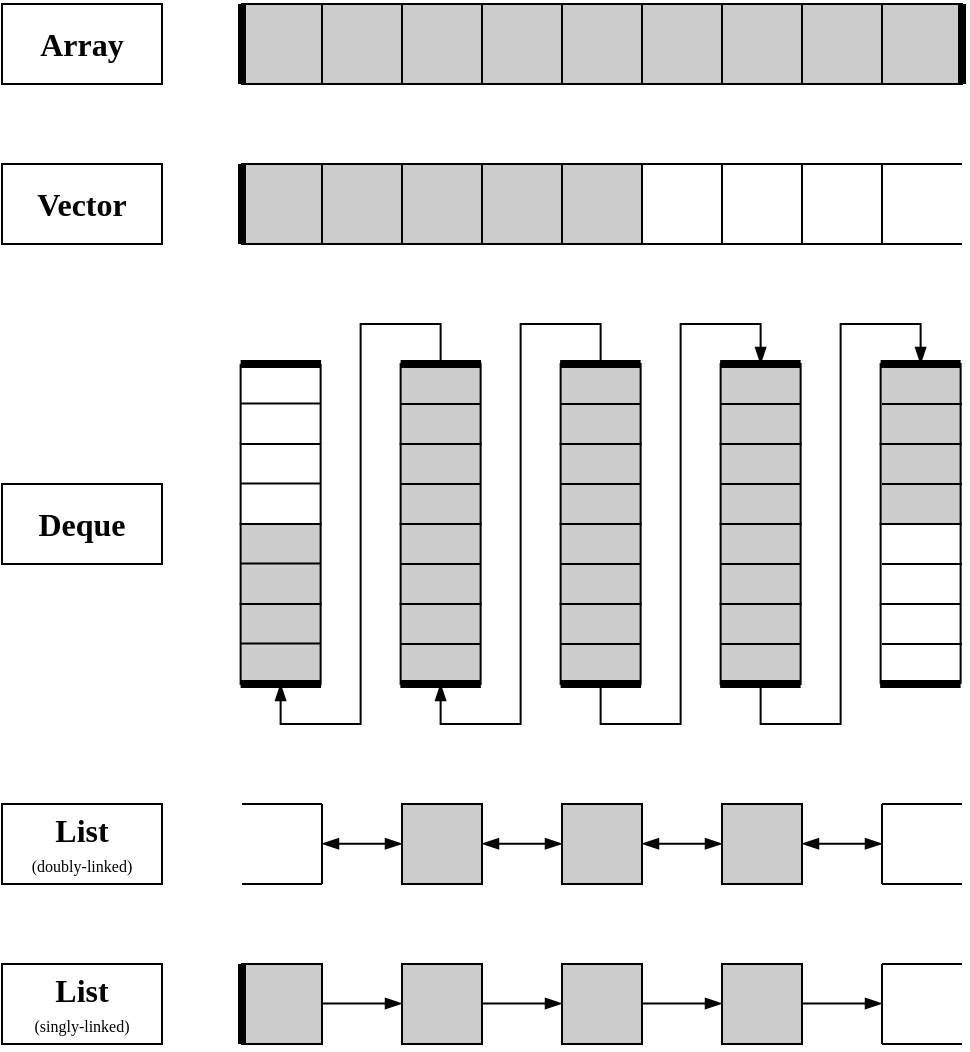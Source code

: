 <mxfile version="24.2.5" type="device">
  <diagram name="Страница — 1" id="bzWkF0cimZTReQdqwtJ3">
    <mxGraphModel dx="989" dy="538" grid="0" gridSize="10" guides="1" tooltips="1" connect="1" arrows="1" fold="1" page="1" pageScale="1" pageWidth="827" pageHeight="1169" math="0" shadow="0">
      <root>
        <mxCell id="0" />
        <mxCell id="1" parent="0" />
        <mxCell id="v_8LGt5vR6UrCHvISSMG-9" value="" style="rounded=0;whiteSpace=wrap;html=1;fillColor=#CCCCCC;" parent="1" vertex="1">
          <mxGeometry x="200" y="200" width="40" height="40" as="geometry" />
        </mxCell>
        <mxCell id="v_8LGt5vR6UrCHvISSMG-10" value="" style="rounded=0;whiteSpace=wrap;html=1;fillColor=#CCCCCC;" parent="1" vertex="1">
          <mxGeometry x="240" y="200" width="40" height="40" as="geometry" />
        </mxCell>
        <mxCell id="v_8LGt5vR6UrCHvISSMG-11" value="" style="rounded=0;whiteSpace=wrap;html=1;fillColor=#CCCCCC;" parent="1" vertex="1">
          <mxGeometry x="280" y="200" width="40" height="40" as="geometry" />
        </mxCell>
        <mxCell id="v_8LGt5vR6UrCHvISSMG-12" value="" style="rounded=0;whiteSpace=wrap;html=1;fillColor=#CCCCCC;" parent="1" vertex="1">
          <mxGeometry x="320" y="200" width="40" height="40" as="geometry" />
        </mxCell>
        <mxCell id="v_8LGt5vR6UrCHvISSMG-13" value="" style="rounded=0;whiteSpace=wrap;html=1;fillColor=none;" parent="1" vertex="1">
          <mxGeometry x="360" y="200" width="40" height="40" as="geometry" />
        </mxCell>
        <mxCell id="v_8LGt5vR6UrCHvISSMG-14" value="" style="rounded=0;whiteSpace=wrap;html=1;fillColor=none;" parent="1" vertex="1">
          <mxGeometry x="400" y="200" width="40" height="40" as="geometry" />
        </mxCell>
        <mxCell id="v_8LGt5vR6UrCHvISSMG-15" value="" style="rounded=0;whiteSpace=wrap;html=1;fillColor=none;" parent="1" vertex="1">
          <mxGeometry x="440" y="200" width="40" height="40" as="geometry" />
        </mxCell>
        <mxCell id="v_8LGt5vR6UrCHvISSMG-18" value="" style="rounded=0;whiteSpace=wrap;html=1;fillColor=#CCCCCC;" parent="1" vertex="1">
          <mxGeometry x="200" y="120" width="40" height="40" as="geometry" />
        </mxCell>
        <mxCell id="v_8LGt5vR6UrCHvISSMG-19" value="" style="rounded=0;whiteSpace=wrap;html=1;fillColor=#CCCCCC;" parent="1" vertex="1">
          <mxGeometry x="240" y="120" width="40" height="40" as="geometry" />
        </mxCell>
        <mxCell id="v_8LGt5vR6UrCHvISSMG-20" value="" style="rounded=0;whiteSpace=wrap;html=1;fillColor=#CCCCCC;" parent="1" vertex="1">
          <mxGeometry x="280" y="120" width="40" height="40" as="geometry" />
        </mxCell>
        <mxCell id="v_8LGt5vR6UrCHvISSMG-21" value="" style="rounded=0;whiteSpace=wrap;html=1;fillColor=#CCCCCC;" parent="1" vertex="1">
          <mxGeometry x="320" y="120" width="40" height="40" as="geometry" />
        </mxCell>
        <mxCell id="v_8LGt5vR6UrCHvISSMG-22" value="" style="rounded=0;whiteSpace=wrap;html=1;fillColor=#CCCCCC;" parent="1" vertex="1">
          <mxGeometry x="360" y="120" width="40" height="40" as="geometry" />
        </mxCell>
        <mxCell id="v_8LGt5vR6UrCHvISSMG-23" value="" style="rounded=0;whiteSpace=wrap;html=1;fillColor=#CCCCCC;" parent="1" vertex="1">
          <mxGeometry x="400" y="120" width="40" height="40" as="geometry" />
        </mxCell>
        <mxCell id="v_8LGt5vR6UrCHvISSMG-24" value="" style="rounded=0;whiteSpace=wrap;html=1;fillColor=#CCCCCC;" parent="1" vertex="1">
          <mxGeometry x="440" y="120" width="40" height="40" as="geometry" />
        </mxCell>
        <mxCell id="v_8LGt5vR6UrCHvISSMG-25" value="" style="rounded=0;whiteSpace=wrap;html=1;fillColor=#CCCCCC;" parent="1" vertex="1">
          <mxGeometry x="480" y="120" width="40" height="40" as="geometry" />
        </mxCell>
        <mxCell id="v_8LGt5vR6UrCHvISSMG-27" value="" style="rounded=0;whiteSpace=wrap;html=1;fillColor=#CCCCCC;" parent="1" vertex="1">
          <mxGeometry x="160" y="200" width="40" height="40" as="geometry" />
        </mxCell>
        <mxCell id="v_8LGt5vR6UrCHvISSMG-28" value="" style="rounded=0;whiteSpace=wrap;html=1;fillColor=#CCCCCC;" parent="1" vertex="1">
          <mxGeometry x="160" y="120" width="40" height="40" as="geometry" />
        </mxCell>
        <mxCell id="v_8LGt5vR6UrCHvISSMG-48" value="" style="rounded=0;whiteSpace=wrap;html=1;fillColor=#CCCCCC;" parent="1" vertex="1">
          <mxGeometry x="320" y="520" width="40" height="40" as="geometry" />
        </mxCell>
        <mxCell id="v_8LGt5vR6UrCHvISSMG-49" value="" style="rounded=0;whiteSpace=wrap;html=1;fillColor=#CCCCCC;" parent="1" vertex="1">
          <mxGeometry x="400" y="520" width="40" height="40" as="geometry" />
        </mxCell>
        <mxCell id="v_8LGt5vR6UrCHvISSMG-51" value="" style="rounded=0;whiteSpace=wrap;html=1;fillColor=#CCCCCC;" parent="1" vertex="1">
          <mxGeometry x="240" y="520" width="40" height="40" as="geometry" />
        </mxCell>
        <mxCell id="v_8LGt5vR6UrCHvISSMG-55" value="" style="endArrow=blockThin;html=1;rounded=0;exitX=0;exitY=0.25;exitDx=0;exitDy=0;endFill=1;startArrow=blockThin;startFill=1;" parent="1" edge="1">
          <mxGeometry width="50" height="50" relative="1" as="geometry">
            <mxPoint x="240" y="539.89" as="sourcePoint" />
            <mxPoint x="200" y="539.89" as="targetPoint" />
          </mxGeometry>
        </mxCell>
        <mxCell id="v_8LGt5vR6UrCHvISSMG-66" value="" style="rounded=0;whiteSpace=wrap;html=1;fillColor=#CCCCCC;" parent="1" vertex="1">
          <mxGeometry x="240" y="600" width="40" height="40" as="geometry" />
        </mxCell>
        <mxCell id="v_8LGt5vR6UrCHvISSMG-68" value="" style="rounded=0;whiteSpace=wrap;html=1;fillColor=#CCCCCC;" parent="1" vertex="1">
          <mxGeometry x="320" y="600" width="40" height="40" as="geometry" />
        </mxCell>
        <mxCell id="v_8LGt5vR6UrCHvISSMG-70" value="" style="rounded=0;whiteSpace=wrap;html=1;fillColor=#CCCCCC;" parent="1" vertex="1">
          <mxGeometry x="400" y="600" width="40" height="40" as="geometry" />
        </mxCell>
        <mxCell id="v_8LGt5vR6UrCHvISSMG-73" value="" style="rounded=0;whiteSpace=wrap;html=1;fillColor=#CCCCCC;" parent="1" vertex="1">
          <mxGeometry x="160" y="600" width="40" height="40" as="geometry" />
        </mxCell>
        <mxCell id="v_8LGt5vR6UrCHvISSMG-74" value="" style="endArrow=blockThin;html=1;rounded=0;exitX=1;exitY=0.5;exitDx=0;exitDy=0;endFill=1;" parent="1" edge="1">
          <mxGeometry width="50" height="50" relative="1" as="geometry">
            <mxPoint x="200" y="619.76" as="sourcePoint" />
            <mxPoint x="240" y="619.76" as="targetPoint" />
          </mxGeometry>
        </mxCell>
        <mxCell id="v_8LGt5vR6UrCHvISSMG-75" value="" style="endArrow=blockThin;html=1;rounded=0;exitX=1;exitY=0.5;exitDx=0;exitDy=0;endFill=1;" parent="1" edge="1">
          <mxGeometry width="50" height="50" relative="1" as="geometry">
            <mxPoint x="280" y="619.76" as="sourcePoint" />
            <mxPoint x="320" y="619.76" as="targetPoint" />
          </mxGeometry>
        </mxCell>
        <mxCell id="v_8LGt5vR6UrCHvISSMG-76" value="" style="endArrow=blockThin;html=1;rounded=0;exitX=1;exitY=0.5;exitDx=0;exitDy=0;endFill=1;" parent="1" edge="1">
          <mxGeometry width="50" height="50" relative="1" as="geometry">
            <mxPoint x="360" y="619.76" as="sourcePoint" />
            <mxPoint x="400" y="619.76" as="targetPoint" />
          </mxGeometry>
        </mxCell>
        <mxCell id="v_8LGt5vR6UrCHvISSMG-77" value="" style="endArrow=blockThin;html=1;rounded=0;exitX=1;exitY=0.5;exitDx=0;exitDy=0;endFill=1;" parent="1" edge="1">
          <mxGeometry width="50" height="50" relative="1" as="geometry">
            <mxPoint x="440" y="619.76" as="sourcePoint" />
            <mxPoint x="480" y="619.76" as="targetPoint" />
          </mxGeometry>
        </mxCell>
        <mxCell id="v_8LGt5vR6UrCHvISSMG-81" value="" style="endArrow=none;html=1;rounded=0;exitX=0;exitY=1;exitDx=0;exitDy=0;strokeWidth=4;" parent="1" edge="1">
          <mxGeometry width="50" height="50" relative="1" as="geometry">
            <mxPoint x="160" y="160" as="sourcePoint" />
            <mxPoint x="160" y="120" as="targetPoint" />
          </mxGeometry>
        </mxCell>
        <mxCell id="v_8LGt5vR6UrCHvISSMG-82" value="" style="endArrow=none;html=1;rounded=0;exitX=0;exitY=1;exitDx=0;exitDy=0;strokeWidth=4;" parent="1" edge="1">
          <mxGeometry width="50" height="50" relative="1" as="geometry">
            <mxPoint x="160" y="240" as="sourcePoint" />
            <mxPoint x="160" y="200" as="targetPoint" />
          </mxGeometry>
        </mxCell>
        <mxCell id="v_8LGt5vR6UrCHvISSMG-83" value="" style="endArrow=none;html=1;rounded=0;exitX=0;exitY=1;exitDx=0;exitDy=0;strokeWidth=4;" parent="1" edge="1">
          <mxGeometry width="50" height="50" relative="1" as="geometry">
            <mxPoint x="520" y="160" as="sourcePoint" />
            <mxPoint x="520" y="120" as="targetPoint" />
          </mxGeometry>
        </mxCell>
        <mxCell id="v_8LGt5vR6UrCHvISSMG-84" value="&lt;font size=&quot;1&quot; face=&quot;Verdana&quot;&gt;&lt;b style=&quot;font-size: 16px;&quot;&gt;Array&lt;/b&gt;&lt;/font&gt;" style="text;html=1;strokeColor=default;fillColor=none;align=center;verticalAlign=middle;whiteSpace=wrap;rounded=0;" parent="1" vertex="1">
          <mxGeometry x="40" y="120" width="80" height="40" as="geometry" />
        </mxCell>
        <mxCell id="v_8LGt5vR6UrCHvISSMG-85" value="&lt;font size=&quot;1&quot; face=&quot;Verdana&quot;&gt;&lt;b style=&quot;font-size: 16px;&quot;&gt;Vector&lt;/b&gt;&lt;/font&gt;" style="text;html=1;strokeColor=default;fillColor=none;align=center;verticalAlign=middle;whiteSpace=wrap;rounded=0;" parent="1" vertex="1">
          <mxGeometry x="40" y="200" width="80" height="40" as="geometry" />
        </mxCell>
        <mxCell id="v_8LGt5vR6UrCHvISSMG-86" value="&lt;font size=&quot;1&quot; face=&quot;Verdana&quot;&gt;&lt;b style=&quot;font-size: 16px;&quot;&gt;Deque&lt;/b&gt;&lt;/font&gt;" style="text;html=1;strokeColor=default;fillColor=none;align=center;verticalAlign=middle;whiteSpace=wrap;rounded=0;" parent="1" vertex="1">
          <mxGeometry x="40" y="360" width="80" height="40" as="geometry" />
        </mxCell>
        <mxCell id="v_8LGt5vR6UrCHvISSMG-87" value="&lt;font style=&quot;&quot; face=&quot;Verdana&quot;&gt;&lt;span style=&quot;font-size: 16px; font-weight: bold;&quot;&gt;List&lt;/span&gt;&lt;br&gt;&lt;font style=&quot;font-size: 8px;&quot;&gt;(doubly-linked)&lt;/font&gt;&lt;br&gt;&lt;/font&gt;" style="text;html=1;strokeColor=default;fillColor=none;align=center;verticalAlign=middle;whiteSpace=wrap;rounded=0;" parent="1" vertex="1">
          <mxGeometry x="40" y="520" width="80" height="40" as="geometry" />
        </mxCell>
        <mxCell id="v_8LGt5vR6UrCHvISSMG-88" value="&lt;font style=&quot;&quot; face=&quot;Verdana&quot;&gt;&lt;b style=&quot;font-size: 16px;&quot;&gt;List&lt;/b&gt;&lt;br&gt;&lt;font style=&quot;font-size: 8px;&quot;&gt;(singly-linked)&lt;/font&gt;&lt;br&gt;&lt;/font&gt;" style="text;html=1;strokeColor=default;fillColor=none;align=center;verticalAlign=middle;whiteSpace=wrap;rounded=0;" parent="1" vertex="1">
          <mxGeometry x="40" y="600" width="80" height="40" as="geometry" />
        </mxCell>
        <mxCell id="v_8LGt5vR6UrCHvISSMG-89" value="" style="endArrow=none;html=1;rounded=0;exitX=1;exitY=0;exitDx=0;exitDy=0;" parent="1" source="v_8LGt5vR6UrCHvISSMG-15" edge="1">
          <mxGeometry width="50" height="50" relative="1" as="geometry">
            <mxPoint x="510" y="230" as="sourcePoint" />
            <mxPoint x="520" y="200" as="targetPoint" />
          </mxGeometry>
        </mxCell>
        <mxCell id="v_8LGt5vR6UrCHvISSMG-90" value="" style="endArrow=none;html=1;rounded=0;exitX=1;exitY=0;exitDx=0;exitDy=0;" parent="1" edge="1">
          <mxGeometry width="50" height="50" relative="1" as="geometry">
            <mxPoint x="480" y="240" as="sourcePoint" />
            <mxPoint x="520" y="240" as="targetPoint" />
          </mxGeometry>
        </mxCell>
        <mxCell id="v_8LGt5vR6UrCHvISSMG-96" value="" style="endArrow=none;html=1;rounded=0;exitX=1;exitY=0;exitDx=0;exitDy=0;" parent="1" edge="1">
          <mxGeometry width="50" height="50" relative="1" as="geometry">
            <mxPoint x="480" y="520" as="sourcePoint" />
            <mxPoint x="520" y="520" as="targetPoint" />
          </mxGeometry>
        </mxCell>
        <mxCell id="v_8LGt5vR6UrCHvISSMG-97" value="" style="endArrow=none;html=1;rounded=0;exitX=1;exitY=0;exitDx=0;exitDy=0;" parent="1" edge="1">
          <mxGeometry width="50" height="50" relative="1" as="geometry">
            <mxPoint x="480" y="560" as="sourcePoint" />
            <mxPoint x="520" y="560" as="targetPoint" />
          </mxGeometry>
        </mxCell>
        <mxCell id="v_8LGt5vR6UrCHvISSMG-98" value="" style="endArrow=none;html=1;rounded=0;exitX=1;exitY=0;exitDx=0;exitDy=0;" parent="1" edge="1">
          <mxGeometry width="50" height="50" relative="1" as="geometry">
            <mxPoint x="160" y="520" as="sourcePoint" />
            <mxPoint x="200" y="520" as="targetPoint" />
          </mxGeometry>
        </mxCell>
        <mxCell id="v_8LGt5vR6UrCHvISSMG-99" value="" style="endArrow=none;html=1;rounded=0;exitX=1;exitY=0;exitDx=0;exitDy=0;" parent="1" edge="1">
          <mxGeometry width="50" height="50" relative="1" as="geometry">
            <mxPoint x="160" y="560" as="sourcePoint" />
            <mxPoint x="200" y="560" as="targetPoint" />
          </mxGeometry>
        </mxCell>
        <mxCell id="v_8LGt5vR6UrCHvISSMG-100" value="" style="endArrow=none;html=1;rounded=0;" parent="1" edge="1">
          <mxGeometry width="50" height="50" relative="1" as="geometry">
            <mxPoint x="200" y="520" as="sourcePoint" />
            <mxPoint x="200" y="560" as="targetPoint" />
          </mxGeometry>
        </mxCell>
        <mxCell id="v_8LGt5vR6UrCHvISSMG-101" value="" style="endArrow=none;html=1;rounded=0;" parent="1" edge="1">
          <mxGeometry width="50" height="50" relative="1" as="geometry">
            <mxPoint x="480" y="560" as="sourcePoint" />
            <mxPoint x="480" y="520" as="targetPoint" />
          </mxGeometry>
        </mxCell>
        <mxCell id="v_8LGt5vR6UrCHvISSMG-102" value="" style="endArrow=none;html=1;rounded=0;exitX=1;exitY=0;exitDx=0;exitDy=0;" parent="1" edge="1">
          <mxGeometry width="50" height="50" relative="1" as="geometry">
            <mxPoint x="480" y="600" as="sourcePoint" />
            <mxPoint x="520" y="600" as="targetPoint" />
          </mxGeometry>
        </mxCell>
        <mxCell id="v_8LGt5vR6UrCHvISSMG-103" value="" style="endArrow=none;html=1;rounded=0;exitX=1;exitY=0;exitDx=0;exitDy=0;" parent="1" edge="1">
          <mxGeometry width="50" height="50" relative="1" as="geometry">
            <mxPoint x="480" y="640" as="sourcePoint" />
            <mxPoint x="520" y="640" as="targetPoint" />
          </mxGeometry>
        </mxCell>
        <mxCell id="v_8LGt5vR6UrCHvISSMG-104" value="" style="endArrow=none;html=1;rounded=0;" parent="1" edge="1">
          <mxGeometry width="50" height="50" relative="1" as="geometry">
            <mxPoint x="480" y="640" as="sourcePoint" />
            <mxPoint x="480" y="600" as="targetPoint" />
          </mxGeometry>
        </mxCell>
        <mxCell id="v_8LGt5vR6UrCHvISSMG-126" value="" style="endArrow=blockThin;html=1;rounded=0;exitX=0.5;exitY=0;exitDx=0;exitDy=0;endFill=1;entryX=0.5;entryY=1;entryDx=0;entryDy=0;" parent="1" edge="1">
          <mxGeometry width="50" height="50" relative="1" as="geometry">
            <mxPoint x="339.31" y="300" as="sourcePoint" />
            <mxPoint x="259.31" y="460" as="targetPoint" />
            <Array as="points">
              <mxPoint x="339.31" y="280" />
              <mxPoint x="299.31" y="280" />
              <mxPoint x="299.31" y="440" />
              <mxPoint x="299.31" y="480" />
              <mxPoint x="259.31" y="480" />
            </Array>
          </mxGeometry>
        </mxCell>
        <mxCell id="v_8LGt5vR6UrCHvISSMG-127" value="" style="endArrow=blockThin;html=1;rounded=0;entryX=0.5;entryY=0;entryDx=0;entryDy=0;endFill=1;exitX=0.5;exitY=1;exitDx=0;exitDy=0;" parent="1" edge="1">
          <mxGeometry width="50" height="50" relative="1" as="geometry">
            <mxPoint x="339.31" y="460" as="sourcePoint" />
            <mxPoint x="419.31" y="300" as="targetPoint" />
            <Array as="points">
              <mxPoint x="339.31" y="480" />
              <mxPoint x="379.31" y="480" />
              <mxPoint x="379.31" y="280" />
              <mxPoint x="419.31" y="280" />
            </Array>
          </mxGeometry>
        </mxCell>
        <mxCell id="v_8LGt5vR6UrCHvISSMG-134" value="" style="rounded=0;whiteSpace=wrap;html=1;fillColor=#CCCCCC;" parent="1" vertex="1">
          <mxGeometry x="399.31" y="300" width="40" height="40" as="geometry" />
        </mxCell>
        <mxCell id="v_8LGt5vR6UrCHvISSMG-138" value="" style="rounded=0;whiteSpace=wrap;html=1;fillColor=#CCCCCC;" parent="1" vertex="1">
          <mxGeometry x="399.31" y="340" width="40" height="40" as="geometry" />
        </mxCell>
        <mxCell id="v_8LGt5vR6UrCHvISSMG-139" value="" style="rounded=0;whiteSpace=wrap;html=1;fillColor=#CCCCCC;" parent="1" vertex="1">
          <mxGeometry x="399.31" y="380" width="40" height="40" as="geometry" />
        </mxCell>
        <mxCell id="v_8LGt5vR6UrCHvISSMG-140" value="" style="rounded=0;whiteSpace=wrap;html=1;fillColor=#CCCCCC;" parent="1" vertex="1">
          <mxGeometry x="399.31" y="420" width="40" height="40" as="geometry" />
        </mxCell>
        <mxCell id="v_8LGt5vR6UrCHvISSMG-141" value="" style="rounded=0;whiteSpace=wrap;html=1;fillColor=#CCCCCC;" parent="1" vertex="1">
          <mxGeometry x="319.31" y="300" width="40" height="40" as="geometry" />
        </mxCell>
        <mxCell id="v_8LGt5vR6UrCHvISSMG-142" value="" style="rounded=0;whiteSpace=wrap;html=1;fillColor=#CCCCCC;" parent="1" vertex="1">
          <mxGeometry x="319.31" y="340" width="40" height="40" as="geometry" />
        </mxCell>
        <mxCell id="v_8LGt5vR6UrCHvISSMG-143" value="" style="rounded=0;whiteSpace=wrap;html=1;fillColor=#CCCCCC;" parent="1" vertex="1">
          <mxGeometry x="319.31" y="380" width="40" height="40" as="geometry" />
        </mxCell>
        <mxCell id="v_8LGt5vR6UrCHvISSMG-144" value="" style="rounded=0;whiteSpace=wrap;html=1;fillColor=#CCCCCC;" parent="1" vertex="1">
          <mxGeometry x="319.31" y="420" width="40" height="40" as="geometry" />
        </mxCell>
        <mxCell id="v_8LGt5vR6UrCHvISSMG-145" value="" style="rounded=0;whiteSpace=wrap;html=1;fillColor=#CCCCCC;" parent="1" vertex="1">
          <mxGeometry x="239.31" y="300" width="40" height="40" as="geometry" />
        </mxCell>
        <mxCell id="v_8LGt5vR6UrCHvISSMG-146" value="" style="rounded=0;whiteSpace=wrap;html=1;fillColor=#CCCCCC;" parent="1" vertex="1">
          <mxGeometry x="239.31" y="340" width="40" height="40" as="geometry" />
        </mxCell>
        <mxCell id="v_8LGt5vR6UrCHvISSMG-147" value="" style="rounded=0;whiteSpace=wrap;html=1;fillColor=#CCCCCC;" parent="1" vertex="1">
          <mxGeometry x="239.31" y="380" width="40" height="40" as="geometry" />
        </mxCell>
        <mxCell id="v_8LGt5vR6UrCHvISSMG-148" value="" style="rounded=0;whiteSpace=wrap;html=1;fillColor=#CCCCCC;" parent="1" vertex="1">
          <mxGeometry x="239.31" y="420" width="40" height="40" as="geometry" />
        </mxCell>
        <mxCell id="v_8LGt5vR6UrCHvISSMG-149" value="" style="rounded=0;whiteSpace=wrap;html=1;fillColor=#CCCCCC;" parent="1" vertex="1">
          <mxGeometry x="479.31" y="300" width="40" height="40" as="geometry" />
        </mxCell>
        <mxCell id="v_8LGt5vR6UrCHvISSMG-150" value="" style="rounded=0;whiteSpace=wrap;html=1;fillColor=#CCCCCC;" parent="1" vertex="1">
          <mxGeometry x="479.31" y="340" width="40" height="40" as="geometry" />
        </mxCell>
        <mxCell id="v_8LGt5vR6UrCHvISSMG-151" value="" style="rounded=0;whiteSpace=wrap;html=1;fillColor=none;" parent="1" vertex="1">
          <mxGeometry x="479.31" y="380" width="40" height="40" as="geometry" />
        </mxCell>
        <mxCell id="v_8LGt5vR6UrCHvISSMG-154" value="" style="rounded=0;whiteSpace=wrap;html=1;fillColor=none;" parent="1" vertex="1">
          <mxGeometry x="159.31" y="340" width="40" height="40" as="geometry" />
        </mxCell>
        <mxCell id="v_8LGt5vR6UrCHvISSMG-155" value="" style="rounded=0;whiteSpace=wrap;html=1;fillColor=#CCCCCC;" parent="1" vertex="1">
          <mxGeometry x="159.31" y="380" width="40" height="40" as="geometry" />
        </mxCell>
        <mxCell id="v_8LGt5vR6UrCHvISSMG-156" value="" style="rounded=0;whiteSpace=wrap;html=1;fillColor=#CCCCCC;" parent="1" vertex="1">
          <mxGeometry x="159.31" y="420" width="40" height="40" as="geometry" />
        </mxCell>
        <mxCell id="v_8LGt5vR6UrCHvISSMG-157" value="" style="endArrow=none;html=1;rounded=0;exitX=0;exitY=0;exitDx=0;exitDy=0;" parent="1" source="v_8LGt5vR6UrCHvISSMG-154" edge="1">
          <mxGeometry width="50" height="50" relative="1" as="geometry">
            <mxPoint x="129.31" y="320" as="sourcePoint" />
            <mxPoint x="159.31" y="300" as="targetPoint" />
          </mxGeometry>
        </mxCell>
        <mxCell id="v_8LGt5vR6UrCHvISSMG-158" value="" style="endArrow=none;html=1;rounded=0;exitX=0;exitY=0;exitDx=0;exitDy=0;" parent="1" edge="1">
          <mxGeometry width="50" height="50" relative="1" as="geometry">
            <mxPoint x="199.31" y="340" as="sourcePoint" />
            <mxPoint x="199.31" y="300" as="targetPoint" />
          </mxGeometry>
        </mxCell>
        <mxCell id="v_8LGt5vR6UrCHvISSMG-159" value="" style="endArrow=none;html=1;rounded=0;exitX=0;exitY=0;exitDx=0;exitDy=0;" parent="1" edge="1">
          <mxGeometry width="50" height="50" relative="1" as="geometry">
            <mxPoint x="479.31" y="460" as="sourcePoint" />
            <mxPoint x="479.31" y="420" as="targetPoint" />
          </mxGeometry>
        </mxCell>
        <mxCell id="v_8LGt5vR6UrCHvISSMG-160" value="" style="endArrow=none;html=1;rounded=0;exitX=0;exitY=0;exitDx=0;exitDy=0;" parent="1" edge="1">
          <mxGeometry width="50" height="50" relative="1" as="geometry">
            <mxPoint x="519.31" y="460" as="sourcePoint" />
            <mxPoint x="519.31" y="420" as="targetPoint" />
          </mxGeometry>
        </mxCell>
        <mxCell id="v_8LGt5vR6UrCHvISSMG-161" value="" style="endArrow=blockThin;html=1;rounded=0;exitX=0.5;exitY=0;exitDx=0;exitDy=0;endFill=1;entryX=0.5;entryY=1;entryDx=0;entryDy=0;" parent="1" edge="1">
          <mxGeometry width="50" height="50" relative="1" as="geometry">
            <mxPoint x="259.31" y="300" as="sourcePoint" />
            <mxPoint x="179.31" y="460" as="targetPoint" />
            <Array as="points">
              <mxPoint x="259.31" y="280" />
              <mxPoint x="219.31" y="280" />
              <mxPoint x="219.31" y="440" />
              <mxPoint x="219.31" y="480" />
              <mxPoint x="179.31" y="480" />
            </Array>
          </mxGeometry>
        </mxCell>
        <mxCell id="v_8LGt5vR6UrCHvISSMG-162" value="" style="endArrow=blockThin;html=1;rounded=0;entryX=0.5;entryY=0;entryDx=0;entryDy=0;endFill=1;exitX=0.5;exitY=1;exitDx=0;exitDy=0;" parent="1" edge="1">
          <mxGeometry width="50" height="50" relative="1" as="geometry">
            <mxPoint x="419.31" y="460" as="sourcePoint" />
            <mxPoint x="499.31" y="300" as="targetPoint" />
            <Array as="points">
              <mxPoint x="419.31" y="480" />
              <mxPoint x="459.31" y="480" />
              <mxPoint x="459.31" y="280" />
              <mxPoint x="499.31" y="280" />
            </Array>
          </mxGeometry>
        </mxCell>
        <mxCell id="v_8LGt5vR6UrCHvISSMG-163" value="" style="endArrow=none;html=1;rounded=0;exitX=0;exitY=1;exitDx=0;exitDy=0;strokeWidth=4;" parent="1" edge="1">
          <mxGeometry width="50" height="50" relative="1" as="geometry">
            <mxPoint x="239.31" y="300" as="sourcePoint" />
            <mxPoint x="279.55" y="300" as="targetPoint" />
          </mxGeometry>
        </mxCell>
        <mxCell id="v_8LGt5vR6UrCHvISSMG-164" value="" style="endArrow=none;html=1;rounded=0;exitX=0;exitY=1;exitDx=0;exitDy=0;strokeWidth=4;" parent="1" edge="1">
          <mxGeometry width="50" height="50" relative="1" as="geometry">
            <mxPoint x="319.07" y="300" as="sourcePoint" />
            <mxPoint x="359.31" y="300" as="targetPoint" />
          </mxGeometry>
        </mxCell>
        <mxCell id="v_8LGt5vR6UrCHvISSMG-165" value="" style="endArrow=none;html=1;rounded=0;exitX=0;exitY=1;exitDx=0;exitDy=0;strokeWidth=4;" parent="1" edge="1">
          <mxGeometry width="50" height="50" relative="1" as="geometry">
            <mxPoint x="399.07" y="300" as="sourcePoint" />
            <mxPoint x="439.31" y="300" as="targetPoint" />
          </mxGeometry>
        </mxCell>
        <mxCell id="v_8LGt5vR6UrCHvISSMG-166" value="" style="endArrow=none;html=1;rounded=0;exitX=0;exitY=0;exitDx=0;exitDy=0;strokeWidth=4;entryX=1;entryY=0;entryDx=0;entryDy=0;" parent="1" source="v_8LGt5vR6UrCHvISSMG-149" target="v_8LGt5vR6UrCHvISSMG-149" edge="1">
          <mxGeometry width="50" height="50" relative="1" as="geometry">
            <mxPoint x="510" y="280" as="sourcePoint" />
            <mxPoint x="550.24" y="280" as="targetPoint" />
          </mxGeometry>
        </mxCell>
        <mxCell id="v_8LGt5vR6UrCHvISSMG-167" value="" style="endArrow=none;html=1;rounded=0;exitX=0;exitY=1;exitDx=0;exitDy=0;strokeWidth=4;" parent="1" edge="1">
          <mxGeometry width="50" height="50" relative="1" as="geometry">
            <mxPoint x="239.19" y="460" as="sourcePoint" />
            <mxPoint x="279.43" y="460" as="targetPoint" />
          </mxGeometry>
        </mxCell>
        <mxCell id="v_8LGt5vR6UrCHvISSMG-168" value="" style="endArrow=none;html=1;rounded=0;exitX=0;exitY=1;exitDx=0;exitDy=0;strokeWidth=4;" parent="1" edge="1">
          <mxGeometry width="50" height="50" relative="1" as="geometry">
            <mxPoint x="319.31" y="460" as="sourcePoint" />
            <mxPoint x="359.55" y="460" as="targetPoint" />
          </mxGeometry>
        </mxCell>
        <mxCell id="v_8LGt5vR6UrCHvISSMG-169" value="" style="endArrow=none;html=1;rounded=0;exitX=0;exitY=1;exitDx=0;exitDy=0;strokeWidth=4;" parent="1" edge="1">
          <mxGeometry width="50" height="50" relative="1" as="geometry">
            <mxPoint x="399.07" y="460" as="sourcePoint" />
            <mxPoint x="439.31" y="460" as="targetPoint" />
          </mxGeometry>
        </mxCell>
        <mxCell id="v_8LGt5vR6UrCHvISSMG-170" value="" style="endArrow=none;html=1;rounded=0;exitX=0;exitY=1;exitDx=0;exitDy=0;strokeWidth=4;" parent="1" edge="1">
          <mxGeometry width="50" height="50" relative="1" as="geometry">
            <mxPoint x="479.07" y="460" as="sourcePoint" />
            <mxPoint x="519.31" y="460" as="targetPoint" />
          </mxGeometry>
        </mxCell>
        <mxCell id="v_8LGt5vR6UrCHvISSMG-171" value="" style="endArrow=none;html=1;rounded=0;exitX=0;exitY=1;exitDx=0;exitDy=0;strokeWidth=4;" parent="1" edge="1">
          <mxGeometry width="50" height="50" relative="1" as="geometry">
            <mxPoint x="159.31" y="460" as="sourcePoint" />
            <mxPoint x="199.55" y="460" as="targetPoint" />
          </mxGeometry>
        </mxCell>
        <mxCell id="v_8LGt5vR6UrCHvISSMG-172" value="" style="endArrow=none;html=1;rounded=0;exitX=0;exitY=1;exitDx=0;exitDy=0;strokeWidth=4;" parent="1" edge="1">
          <mxGeometry width="50" height="50" relative="1" as="geometry">
            <mxPoint x="159.31" y="300" as="sourcePoint" />
            <mxPoint x="199.55" y="300" as="targetPoint" />
          </mxGeometry>
        </mxCell>
        <mxCell id="v_8LGt5vR6UrCHvISSMG-173" value="" style="endArrow=none;html=1;rounded=0;" parent="1" edge="1">
          <mxGeometry width="50" height="50" relative="1" as="geometry">
            <mxPoint x="159.31" y="319.76" as="sourcePoint" />
            <mxPoint x="199.31" y="319.76" as="targetPoint" />
          </mxGeometry>
        </mxCell>
        <mxCell id="v_8LGt5vR6UrCHvISSMG-174" value="" style="endArrow=none;html=1;rounded=0;" parent="1" edge="1">
          <mxGeometry width="50" height="50" relative="1" as="geometry">
            <mxPoint x="159.31" y="359.76" as="sourcePoint" />
            <mxPoint x="199.31" y="359.76" as="targetPoint" />
          </mxGeometry>
        </mxCell>
        <mxCell id="v_8LGt5vR6UrCHvISSMG-175" value="" style="endArrow=none;html=1;rounded=0;" parent="1" edge="1">
          <mxGeometry width="50" height="50" relative="1" as="geometry">
            <mxPoint x="159.31" y="399.76" as="sourcePoint" />
            <mxPoint x="199.31" y="399.76" as="targetPoint" />
          </mxGeometry>
        </mxCell>
        <mxCell id="v_8LGt5vR6UrCHvISSMG-176" value="" style="endArrow=none;html=1;rounded=0;" parent="1" edge="1">
          <mxGeometry width="50" height="50" relative="1" as="geometry">
            <mxPoint x="159.31" y="439.76" as="sourcePoint" />
            <mxPoint x="199.31" y="439.76" as="targetPoint" />
          </mxGeometry>
        </mxCell>
        <mxCell id="v_8LGt5vR6UrCHvISSMG-177" value="" style="endArrow=none;html=1;rounded=0;" parent="1" edge="1">
          <mxGeometry width="50" height="50" relative="1" as="geometry">
            <mxPoint x="239.31" y="320" as="sourcePoint" />
            <mxPoint x="279.31" y="320" as="targetPoint" />
          </mxGeometry>
        </mxCell>
        <mxCell id="v_8LGt5vR6UrCHvISSMG-178" value="" style="endArrow=none;html=1;rounded=0;" parent="1" edge="1">
          <mxGeometry width="50" height="50" relative="1" as="geometry">
            <mxPoint x="239.31" y="360" as="sourcePoint" />
            <mxPoint x="279.31" y="360" as="targetPoint" />
          </mxGeometry>
        </mxCell>
        <mxCell id="v_8LGt5vR6UrCHvISSMG-179" value="" style="endArrow=none;html=1;rounded=0;" parent="1" edge="1">
          <mxGeometry width="50" height="50" relative="1" as="geometry">
            <mxPoint x="239.31" y="400" as="sourcePoint" />
            <mxPoint x="279.31" y="400" as="targetPoint" />
          </mxGeometry>
        </mxCell>
        <mxCell id="v_8LGt5vR6UrCHvISSMG-180" value="" style="endArrow=none;html=1;rounded=0;" parent="1" edge="1">
          <mxGeometry width="50" height="50" relative="1" as="geometry">
            <mxPoint x="239.31" y="440" as="sourcePoint" />
            <mxPoint x="279.31" y="440" as="targetPoint" />
          </mxGeometry>
        </mxCell>
        <mxCell id="v_8LGt5vR6UrCHvISSMG-181" value="" style="endArrow=none;html=1;rounded=0;" parent="1" edge="1">
          <mxGeometry width="50" height="50" relative="1" as="geometry">
            <mxPoint x="319.31" y="320" as="sourcePoint" />
            <mxPoint x="359.31" y="320" as="targetPoint" />
          </mxGeometry>
        </mxCell>
        <mxCell id="v_8LGt5vR6UrCHvISSMG-182" value="" style="endArrow=none;html=1;rounded=0;" parent="1" edge="1">
          <mxGeometry width="50" height="50" relative="1" as="geometry">
            <mxPoint x="319.31" y="360" as="sourcePoint" />
            <mxPoint x="359.31" y="360" as="targetPoint" />
          </mxGeometry>
        </mxCell>
        <mxCell id="v_8LGt5vR6UrCHvISSMG-183" value="" style="endArrow=none;html=1;rounded=0;" parent="1" edge="1">
          <mxGeometry width="50" height="50" relative="1" as="geometry">
            <mxPoint x="319.31" y="400" as="sourcePoint" />
            <mxPoint x="359.31" y="400" as="targetPoint" />
          </mxGeometry>
        </mxCell>
        <mxCell id="v_8LGt5vR6UrCHvISSMG-184" value="" style="endArrow=none;html=1;rounded=0;" parent="1" edge="1">
          <mxGeometry width="50" height="50" relative="1" as="geometry">
            <mxPoint x="319.31" y="440" as="sourcePoint" />
            <mxPoint x="359.31" y="440" as="targetPoint" />
          </mxGeometry>
        </mxCell>
        <mxCell id="v_8LGt5vR6UrCHvISSMG-185" value="" style="endArrow=none;html=1;rounded=0;" parent="1" edge="1">
          <mxGeometry width="50" height="50" relative="1" as="geometry">
            <mxPoint x="399.31" y="320" as="sourcePoint" />
            <mxPoint x="439.31" y="320" as="targetPoint" />
          </mxGeometry>
        </mxCell>
        <mxCell id="v_8LGt5vR6UrCHvISSMG-186" value="" style="endArrow=none;html=1;rounded=0;" parent="1" edge="1">
          <mxGeometry width="50" height="50" relative="1" as="geometry">
            <mxPoint x="399.31" y="360" as="sourcePoint" />
            <mxPoint x="439.31" y="360" as="targetPoint" />
          </mxGeometry>
        </mxCell>
        <mxCell id="v_8LGt5vR6UrCHvISSMG-187" value="" style="endArrow=none;html=1;rounded=0;" parent="1" edge="1">
          <mxGeometry width="50" height="50" relative="1" as="geometry">
            <mxPoint x="399.31" y="400" as="sourcePoint" />
            <mxPoint x="439.31" y="400" as="targetPoint" />
          </mxGeometry>
        </mxCell>
        <mxCell id="v_8LGt5vR6UrCHvISSMG-188" value="" style="endArrow=none;html=1;rounded=0;" parent="1" edge="1">
          <mxGeometry width="50" height="50" relative="1" as="geometry">
            <mxPoint x="399.31" y="440" as="sourcePoint" />
            <mxPoint x="439.31" y="440" as="targetPoint" />
          </mxGeometry>
        </mxCell>
        <mxCell id="v_8LGt5vR6UrCHvISSMG-189" value="" style="endArrow=none;html=1;rounded=0;" parent="1" edge="1">
          <mxGeometry width="50" height="50" relative="1" as="geometry">
            <mxPoint x="480" y="320" as="sourcePoint" />
            <mxPoint x="520" y="320" as="targetPoint" />
          </mxGeometry>
        </mxCell>
        <mxCell id="v_8LGt5vR6UrCHvISSMG-190" value="" style="endArrow=none;html=1;rounded=0;" parent="1" edge="1">
          <mxGeometry width="50" height="50" relative="1" as="geometry">
            <mxPoint x="480" y="360" as="sourcePoint" />
            <mxPoint x="520" y="360" as="targetPoint" />
          </mxGeometry>
        </mxCell>
        <mxCell id="v_8LGt5vR6UrCHvISSMG-191" value="" style="endArrow=none;html=1;rounded=0;" parent="1" edge="1">
          <mxGeometry width="50" height="50" relative="1" as="geometry">
            <mxPoint x="480" y="400" as="sourcePoint" />
            <mxPoint x="520" y="400" as="targetPoint" />
          </mxGeometry>
        </mxCell>
        <mxCell id="v_8LGt5vR6UrCHvISSMG-192" value="" style="endArrow=none;html=1;rounded=0;" parent="1" edge="1">
          <mxGeometry width="50" height="50" relative="1" as="geometry">
            <mxPoint x="480" y="440" as="sourcePoint" />
            <mxPoint x="520" y="440" as="targetPoint" />
          </mxGeometry>
        </mxCell>
        <mxCell id="v_8LGt5vR6UrCHvISSMG-193" value="" style="endArrow=none;html=1;rounded=0;exitX=0;exitY=1;exitDx=0;exitDy=0;strokeWidth=4;" parent="1" edge="1">
          <mxGeometry width="50" height="50" relative="1" as="geometry">
            <mxPoint x="160" y="640" as="sourcePoint" />
            <mxPoint x="160" y="600" as="targetPoint" />
          </mxGeometry>
        </mxCell>
        <mxCell id="egEi9GSgC4kIUhXUhpBA-1" value="" style="endArrow=blockThin;html=1;rounded=0;exitX=0;exitY=0.25;exitDx=0;exitDy=0;endFill=1;startArrow=blockThin;startFill=1;fontStyle=1" edge="1" parent="1">
          <mxGeometry width="50" height="50" relative="1" as="geometry">
            <mxPoint x="320" y="539.89" as="sourcePoint" />
            <mxPoint x="280" y="539.89" as="targetPoint" />
          </mxGeometry>
        </mxCell>
        <mxCell id="egEi9GSgC4kIUhXUhpBA-2" value="" style="endArrow=blockThin;html=1;rounded=0;exitX=0;exitY=0.25;exitDx=0;exitDy=0;endFill=1;startArrow=blockThin;startFill=1;" edge="1" parent="1">
          <mxGeometry width="50" height="50" relative="1" as="geometry">
            <mxPoint x="400" y="539.89" as="sourcePoint" />
            <mxPoint x="360" y="539.89" as="targetPoint" />
          </mxGeometry>
        </mxCell>
        <mxCell id="egEi9GSgC4kIUhXUhpBA-3" value="" style="endArrow=blockThin;html=1;rounded=0;exitX=0;exitY=0.25;exitDx=0;exitDy=0;endFill=1;startArrow=blockThin;startFill=1;" edge="1" parent="1">
          <mxGeometry width="50" height="50" relative="1" as="geometry">
            <mxPoint x="480" y="539.89" as="sourcePoint" />
            <mxPoint x="440" y="539.89" as="targetPoint" />
          </mxGeometry>
        </mxCell>
      </root>
    </mxGraphModel>
  </diagram>
</mxfile>
